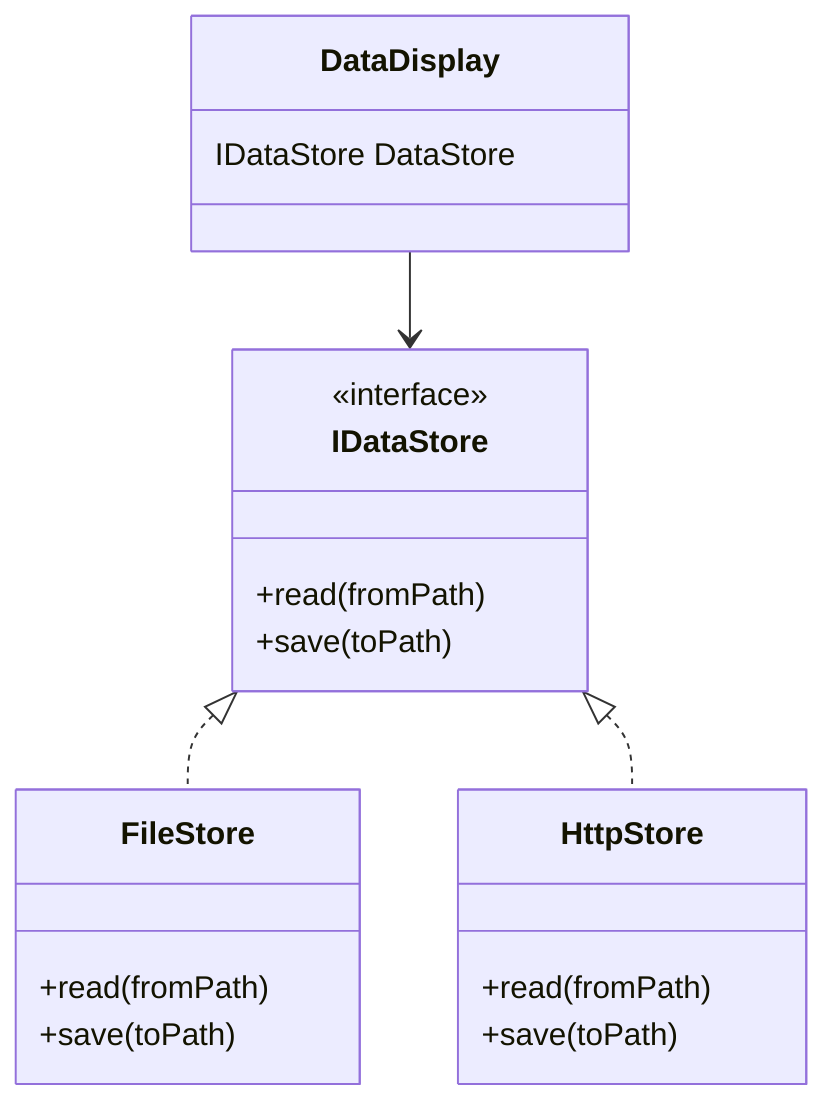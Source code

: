 classDiagram

IDataStore <|.. FileStore
IDataStore <|.. HttpStore
DataDisplay --> IDataStore

class IDataStore {
    <<interface>>
    +read(fromPath)
    +save(toPath)
}

class FileStore {
    +read(fromPath)
    +save(toPath)
}

class HttpStore {
    +read(fromPath)
    +save(toPath)
}

class DataDisplay {
    IDataStore DataStore
}